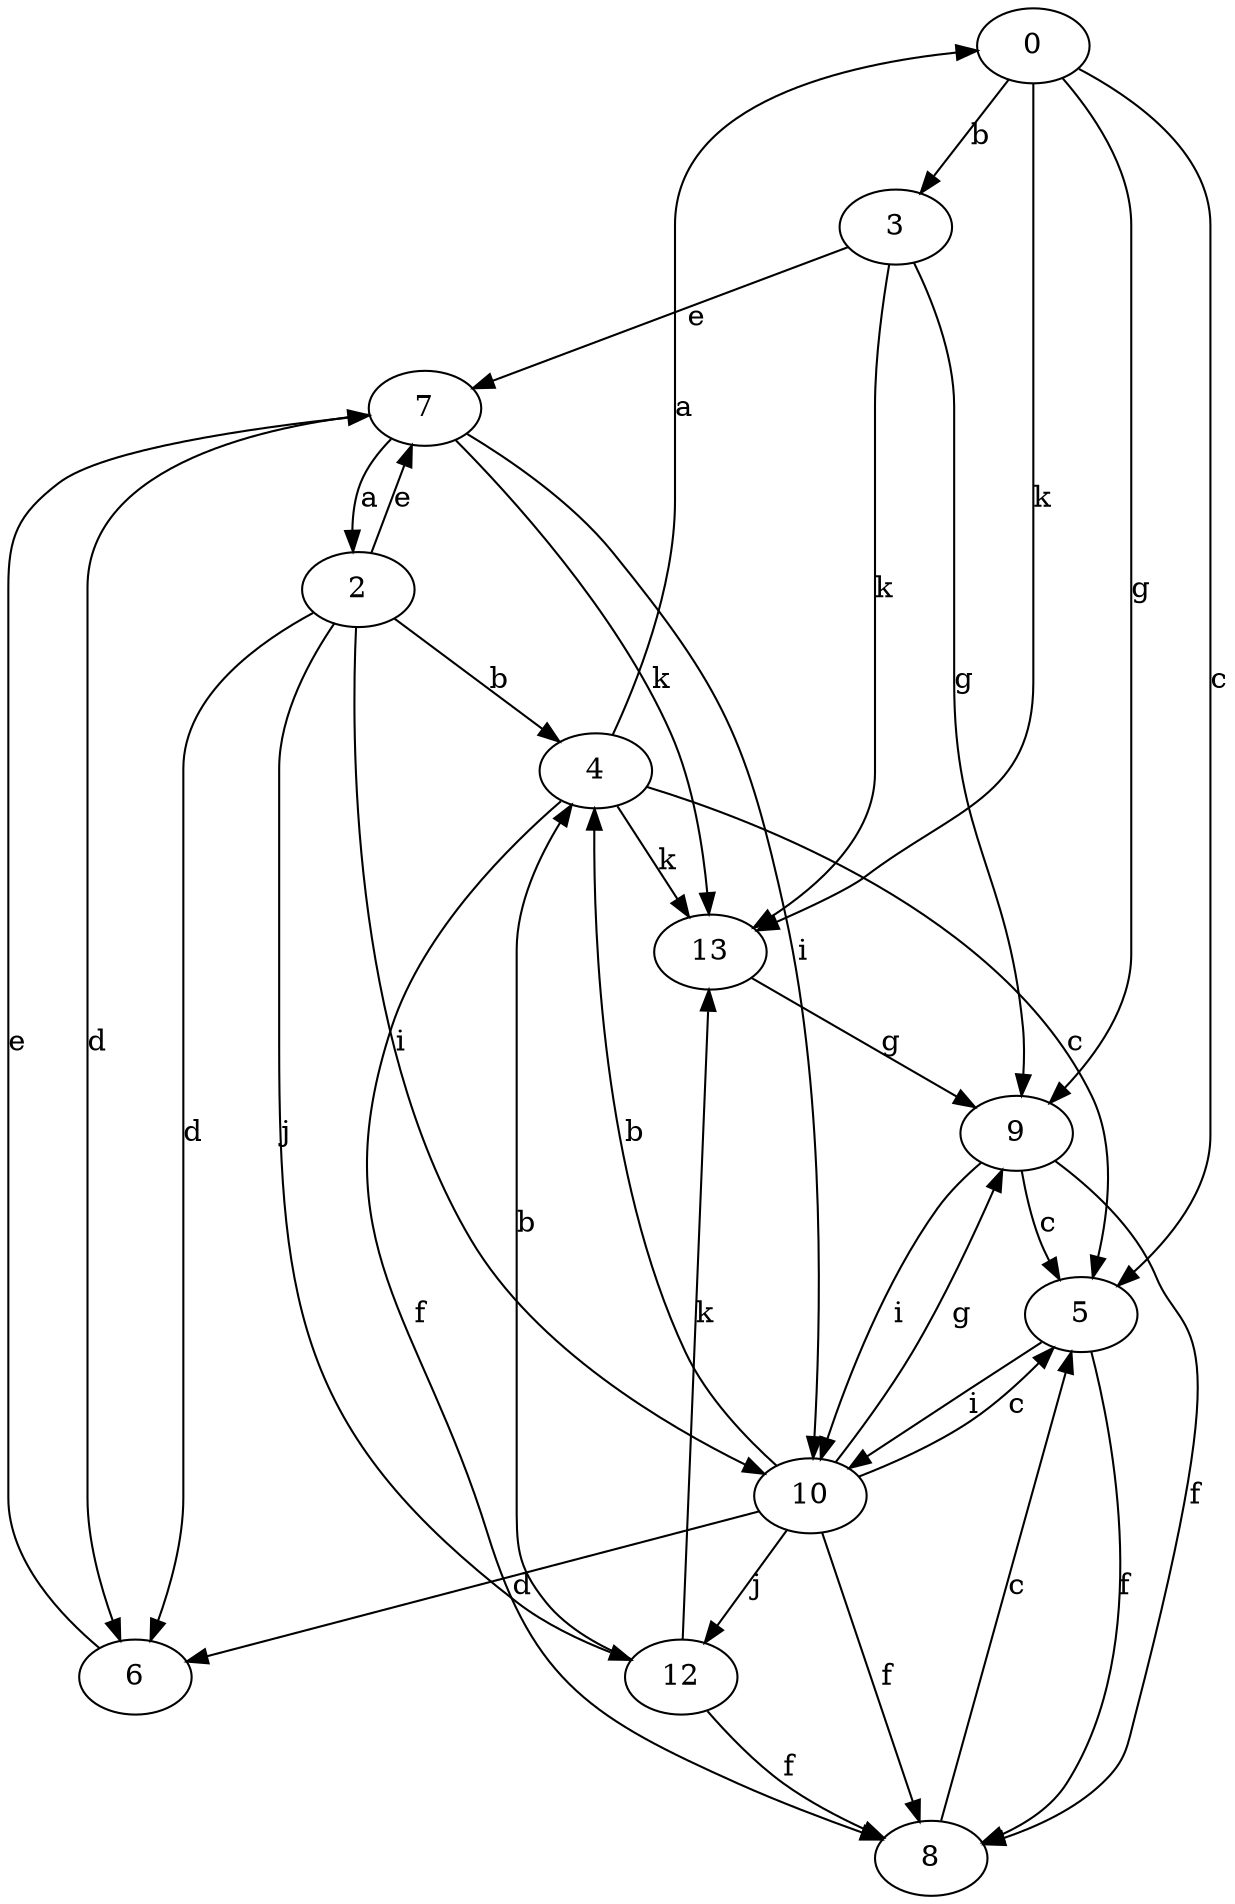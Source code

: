 strict digraph  {
0;
2;
3;
4;
5;
6;
7;
8;
9;
10;
12;
13;
0 -> 3  [label=b];
0 -> 5  [label=c];
0 -> 9  [label=g];
0 -> 13  [label=k];
2 -> 4  [label=b];
2 -> 6  [label=d];
2 -> 7  [label=e];
2 -> 10  [label=i];
2 -> 12  [label=j];
3 -> 7  [label=e];
3 -> 9  [label=g];
3 -> 13  [label=k];
4 -> 0  [label=a];
4 -> 5  [label=c];
4 -> 8  [label=f];
4 -> 13  [label=k];
5 -> 8  [label=f];
5 -> 10  [label=i];
6 -> 7  [label=e];
7 -> 2  [label=a];
7 -> 6  [label=d];
7 -> 10  [label=i];
7 -> 13  [label=k];
8 -> 5  [label=c];
9 -> 5  [label=c];
9 -> 8  [label=f];
9 -> 10  [label=i];
10 -> 4  [label=b];
10 -> 5  [label=c];
10 -> 6  [label=d];
10 -> 8  [label=f];
10 -> 9  [label=g];
10 -> 12  [label=j];
12 -> 4  [label=b];
12 -> 8  [label=f];
12 -> 13  [label=k];
13 -> 9  [label=g];
}
